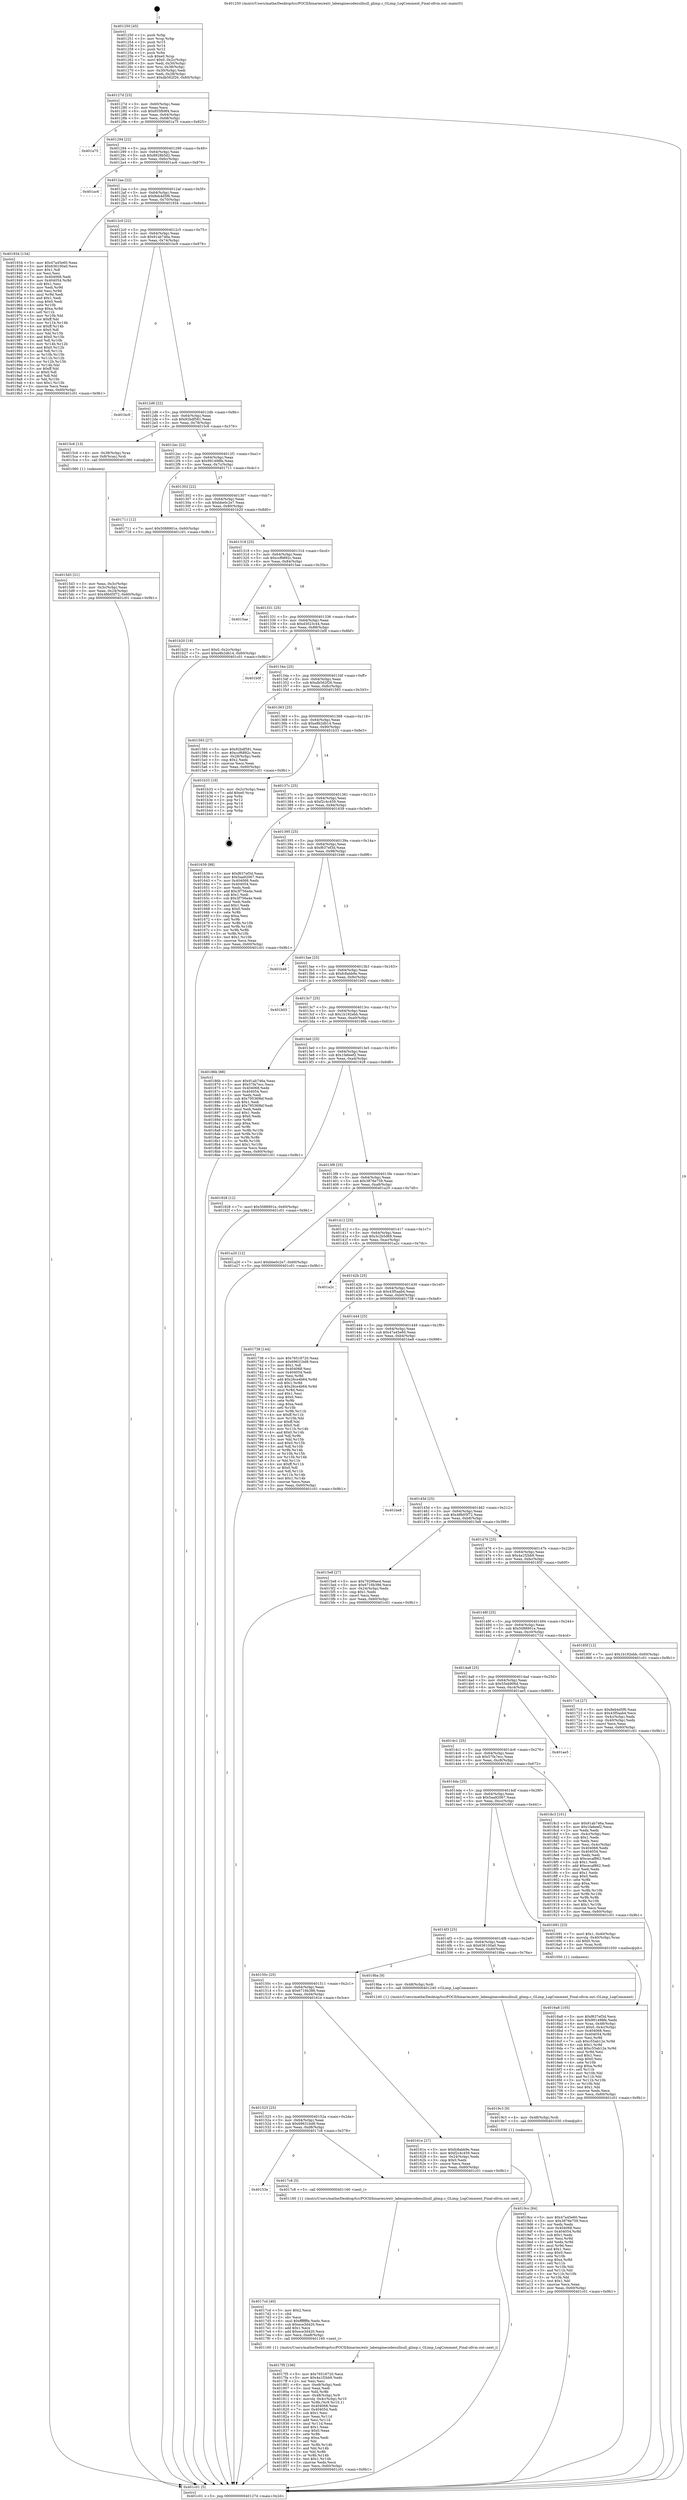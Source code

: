 digraph "0x401250" {
  label = "0x401250 (/mnt/c/Users/mathe/Desktop/tcc/POCII/binaries/extr_labenginecodenullnull_glimp.c_GLimp_LogComment_Final-ollvm.out::main(0))"
  labelloc = "t"
  node[shape=record]

  Entry [label="",width=0.3,height=0.3,shape=circle,fillcolor=black,style=filled]
  "0x40127d" [label="{
     0x40127d [23]\l
     | [instrs]\l
     &nbsp;&nbsp;0x40127d \<+3\>: mov -0x60(%rbp),%eax\l
     &nbsp;&nbsp;0x401280 \<+2\>: mov %eax,%ecx\l
     &nbsp;&nbsp;0x401282 \<+6\>: sub $0x855fb9f4,%ecx\l
     &nbsp;&nbsp;0x401288 \<+3\>: mov %eax,-0x64(%rbp)\l
     &nbsp;&nbsp;0x40128b \<+3\>: mov %ecx,-0x68(%rbp)\l
     &nbsp;&nbsp;0x40128e \<+6\>: je 0000000000401a75 \<main+0x825\>\l
  }"]
  "0x401a75" [label="{
     0x401a75\l
  }", style=dashed]
  "0x401294" [label="{
     0x401294 [22]\l
     | [instrs]\l
     &nbsp;&nbsp;0x401294 \<+5\>: jmp 0000000000401299 \<main+0x49\>\l
     &nbsp;&nbsp;0x401299 \<+3\>: mov -0x64(%rbp),%eax\l
     &nbsp;&nbsp;0x40129c \<+5\>: sub $0x8928b5d2,%eax\l
     &nbsp;&nbsp;0x4012a1 \<+3\>: mov %eax,-0x6c(%rbp)\l
     &nbsp;&nbsp;0x4012a4 \<+6\>: je 0000000000401ac6 \<main+0x876\>\l
  }"]
  Exit [label="",width=0.3,height=0.3,shape=circle,fillcolor=black,style=filled,peripheries=2]
  "0x401ac6" [label="{
     0x401ac6\l
  }", style=dashed]
  "0x4012aa" [label="{
     0x4012aa [22]\l
     | [instrs]\l
     &nbsp;&nbsp;0x4012aa \<+5\>: jmp 00000000004012af \<main+0x5f\>\l
     &nbsp;&nbsp;0x4012af \<+3\>: mov -0x64(%rbp),%eax\l
     &nbsp;&nbsp;0x4012b2 \<+5\>: sub $0x8eb4d5f6,%eax\l
     &nbsp;&nbsp;0x4012b7 \<+3\>: mov %eax,-0x70(%rbp)\l
     &nbsp;&nbsp;0x4012ba \<+6\>: je 0000000000401934 \<main+0x6e4\>\l
  }"]
  "0x4019cc" [label="{
     0x4019cc [84]\l
     | [instrs]\l
     &nbsp;&nbsp;0x4019cc \<+5\>: mov $0x47a45e60,%eax\l
     &nbsp;&nbsp;0x4019d1 \<+5\>: mov $0x3876e759,%ecx\l
     &nbsp;&nbsp;0x4019d6 \<+2\>: xor %edx,%edx\l
     &nbsp;&nbsp;0x4019d8 \<+7\>: mov 0x404068,%esi\l
     &nbsp;&nbsp;0x4019df \<+8\>: mov 0x404054,%r8d\l
     &nbsp;&nbsp;0x4019e7 \<+3\>: sub $0x1,%edx\l
     &nbsp;&nbsp;0x4019ea \<+3\>: mov %esi,%r9d\l
     &nbsp;&nbsp;0x4019ed \<+3\>: add %edx,%r9d\l
     &nbsp;&nbsp;0x4019f0 \<+4\>: imul %r9d,%esi\l
     &nbsp;&nbsp;0x4019f4 \<+3\>: and $0x1,%esi\l
     &nbsp;&nbsp;0x4019f7 \<+3\>: cmp $0x0,%esi\l
     &nbsp;&nbsp;0x4019fa \<+4\>: sete %r10b\l
     &nbsp;&nbsp;0x4019fe \<+4\>: cmp $0xa,%r8d\l
     &nbsp;&nbsp;0x401a02 \<+4\>: setl %r11b\l
     &nbsp;&nbsp;0x401a06 \<+3\>: mov %r10b,%bl\l
     &nbsp;&nbsp;0x401a09 \<+3\>: and %r11b,%bl\l
     &nbsp;&nbsp;0x401a0c \<+3\>: xor %r11b,%r10b\l
     &nbsp;&nbsp;0x401a0f \<+3\>: or %r10b,%bl\l
     &nbsp;&nbsp;0x401a12 \<+3\>: test $0x1,%bl\l
     &nbsp;&nbsp;0x401a15 \<+3\>: cmovne %ecx,%eax\l
     &nbsp;&nbsp;0x401a18 \<+3\>: mov %eax,-0x60(%rbp)\l
     &nbsp;&nbsp;0x401a1b \<+5\>: jmp 0000000000401c01 \<main+0x9b1\>\l
  }"]
  "0x401934" [label="{
     0x401934 [134]\l
     | [instrs]\l
     &nbsp;&nbsp;0x401934 \<+5\>: mov $0x47a45e60,%eax\l
     &nbsp;&nbsp;0x401939 \<+5\>: mov $0x636100a0,%ecx\l
     &nbsp;&nbsp;0x40193e \<+2\>: mov $0x1,%dl\l
     &nbsp;&nbsp;0x401940 \<+2\>: xor %esi,%esi\l
     &nbsp;&nbsp;0x401942 \<+7\>: mov 0x404068,%edi\l
     &nbsp;&nbsp;0x401949 \<+8\>: mov 0x404054,%r8d\l
     &nbsp;&nbsp;0x401951 \<+3\>: sub $0x1,%esi\l
     &nbsp;&nbsp;0x401954 \<+3\>: mov %edi,%r9d\l
     &nbsp;&nbsp;0x401957 \<+3\>: add %esi,%r9d\l
     &nbsp;&nbsp;0x40195a \<+4\>: imul %r9d,%edi\l
     &nbsp;&nbsp;0x40195e \<+3\>: and $0x1,%edi\l
     &nbsp;&nbsp;0x401961 \<+3\>: cmp $0x0,%edi\l
     &nbsp;&nbsp;0x401964 \<+4\>: sete %r10b\l
     &nbsp;&nbsp;0x401968 \<+4\>: cmp $0xa,%r8d\l
     &nbsp;&nbsp;0x40196c \<+4\>: setl %r11b\l
     &nbsp;&nbsp;0x401970 \<+3\>: mov %r10b,%bl\l
     &nbsp;&nbsp;0x401973 \<+3\>: xor $0xff,%bl\l
     &nbsp;&nbsp;0x401976 \<+3\>: mov %r11b,%r14b\l
     &nbsp;&nbsp;0x401979 \<+4\>: xor $0xff,%r14b\l
     &nbsp;&nbsp;0x40197d \<+3\>: xor $0x0,%dl\l
     &nbsp;&nbsp;0x401980 \<+3\>: mov %bl,%r15b\l
     &nbsp;&nbsp;0x401983 \<+4\>: and $0x0,%r15b\l
     &nbsp;&nbsp;0x401987 \<+3\>: and %dl,%r10b\l
     &nbsp;&nbsp;0x40198a \<+3\>: mov %r14b,%r12b\l
     &nbsp;&nbsp;0x40198d \<+4\>: and $0x0,%r12b\l
     &nbsp;&nbsp;0x401991 \<+3\>: and %dl,%r11b\l
     &nbsp;&nbsp;0x401994 \<+3\>: or %r10b,%r15b\l
     &nbsp;&nbsp;0x401997 \<+3\>: or %r11b,%r12b\l
     &nbsp;&nbsp;0x40199a \<+3\>: xor %r12b,%r15b\l
     &nbsp;&nbsp;0x40199d \<+3\>: or %r14b,%bl\l
     &nbsp;&nbsp;0x4019a0 \<+3\>: xor $0xff,%bl\l
     &nbsp;&nbsp;0x4019a3 \<+3\>: or $0x0,%dl\l
     &nbsp;&nbsp;0x4019a6 \<+2\>: and %dl,%bl\l
     &nbsp;&nbsp;0x4019a8 \<+3\>: or %bl,%r15b\l
     &nbsp;&nbsp;0x4019ab \<+4\>: test $0x1,%r15b\l
     &nbsp;&nbsp;0x4019af \<+3\>: cmovne %ecx,%eax\l
     &nbsp;&nbsp;0x4019b2 \<+3\>: mov %eax,-0x60(%rbp)\l
     &nbsp;&nbsp;0x4019b5 \<+5\>: jmp 0000000000401c01 \<main+0x9b1\>\l
  }"]
  "0x4012c0" [label="{
     0x4012c0 [22]\l
     | [instrs]\l
     &nbsp;&nbsp;0x4012c0 \<+5\>: jmp 00000000004012c5 \<main+0x75\>\l
     &nbsp;&nbsp;0x4012c5 \<+3\>: mov -0x64(%rbp),%eax\l
     &nbsp;&nbsp;0x4012c8 \<+5\>: sub $0x91ab746a,%eax\l
     &nbsp;&nbsp;0x4012cd \<+3\>: mov %eax,-0x74(%rbp)\l
     &nbsp;&nbsp;0x4012d0 \<+6\>: je 0000000000401bc9 \<main+0x979\>\l
  }"]
  "0x4019c3" [label="{
     0x4019c3 [9]\l
     | [instrs]\l
     &nbsp;&nbsp;0x4019c3 \<+4\>: mov -0x48(%rbp),%rdi\l
     &nbsp;&nbsp;0x4019c7 \<+5\>: call 0000000000401030 \<free@plt\>\l
     | [calls]\l
     &nbsp;&nbsp;0x401030 \{1\} (unknown)\l
  }"]
  "0x401bc9" [label="{
     0x401bc9\l
  }", style=dashed]
  "0x4012d6" [label="{
     0x4012d6 [22]\l
     | [instrs]\l
     &nbsp;&nbsp;0x4012d6 \<+5\>: jmp 00000000004012db \<main+0x8b\>\l
     &nbsp;&nbsp;0x4012db \<+3\>: mov -0x64(%rbp),%eax\l
     &nbsp;&nbsp;0x4012de \<+5\>: sub $0x92bdf581,%eax\l
     &nbsp;&nbsp;0x4012e3 \<+3\>: mov %eax,-0x78(%rbp)\l
     &nbsp;&nbsp;0x4012e6 \<+6\>: je 00000000004015c6 \<main+0x376\>\l
  }"]
  "0x4017f5" [label="{
     0x4017f5 [106]\l
     | [instrs]\l
     &nbsp;&nbsp;0x4017f5 \<+5\>: mov $0x76518720,%ecx\l
     &nbsp;&nbsp;0x4017fa \<+5\>: mov $0x4a1f2bb9,%edx\l
     &nbsp;&nbsp;0x4017ff \<+2\>: xor %esi,%esi\l
     &nbsp;&nbsp;0x401801 \<+6\>: mov -0xe8(%rbp),%edi\l
     &nbsp;&nbsp;0x401807 \<+3\>: imul %eax,%edi\l
     &nbsp;&nbsp;0x40180a \<+3\>: mov %dil,%r8b\l
     &nbsp;&nbsp;0x40180d \<+4\>: mov -0x48(%rbp),%r9\l
     &nbsp;&nbsp;0x401811 \<+4\>: movslq -0x4c(%rbp),%r10\l
     &nbsp;&nbsp;0x401815 \<+4\>: mov %r8b,(%r9,%r10,1)\l
     &nbsp;&nbsp;0x401819 \<+7\>: mov 0x404068,%eax\l
     &nbsp;&nbsp;0x401820 \<+7\>: mov 0x404054,%edi\l
     &nbsp;&nbsp;0x401827 \<+3\>: sub $0x1,%esi\l
     &nbsp;&nbsp;0x40182a \<+3\>: mov %eax,%r11d\l
     &nbsp;&nbsp;0x40182d \<+3\>: add %esi,%r11d\l
     &nbsp;&nbsp;0x401830 \<+4\>: imul %r11d,%eax\l
     &nbsp;&nbsp;0x401834 \<+3\>: and $0x1,%eax\l
     &nbsp;&nbsp;0x401837 \<+3\>: cmp $0x0,%eax\l
     &nbsp;&nbsp;0x40183a \<+4\>: sete %r8b\l
     &nbsp;&nbsp;0x40183e \<+3\>: cmp $0xa,%edi\l
     &nbsp;&nbsp;0x401841 \<+3\>: setl %bl\l
     &nbsp;&nbsp;0x401844 \<+3\>: mov %r8b,%r14b\l
     &nbsp;&nbsp;0x401847 \<+3\>: and %bl,%r14b\l
     &nbsp;&nbsp;0x40184a \<+3\>: xor %bl,%r8b\l
     &nbsp;&nbsp;0x40184d \<+3\>: or %r8b,%r14b\l
     &nbsp;&nbsp;0x401850 \<+4\>: test $0x1,%r14b\l
     &nbsp;&nbsp;0x401854 \<+3\>: cmovne %edx,%ecx\l
     &nbsp;&nbsp;0x401857 \<+3\>: mov %ecx,-0x60(%rbp)\l
     &nbsp;&nbsp;0x40185a \<+5\>: jmp 0000000000401c01 \<main+0x9b1\>\l
  }"]
  "0x4015c6" [label="{
     0x4015c6 [13]\l
     | [instrs]\l
     &nbsp;&nbsp;0x4015c6 \<+4\>: mov -0x38(%rbp),%rax\l
     &nbsp;&nbsp;0x4015ca \<+4\>: mov 0x8(%rax),%rdi\l
     &nbsp;&nbsp;0x4015ce \<+5\>: call 0000000000401060 \<atoi@plt\>\l
     | [calls]\l
     &nbsp;&nbsp;0x401060 \{1\} (unknown)\l
  }"]
  "0x4012ec" [label="{
     0x4012ec [22]\l
     | [instrs]\l
     &nbsp;&nbsp;0x4012ec \<+5\>: jmp 00000000004012f1 \<main+0xa1\>\l
     &nbsp;&nbsp;0x4012f1 \<+3\>: mov -0x64(%rbp),%eax\l
     &nbsp;&nbsp;0x4012f4 \<+5\>: sub $0x991498fe,%eax\l
     &nbsp;&nbsp;0x4012f9 \<+3\>: mov %eax,-0x7c(%rbp)\l
     &nbsp;&nbsp;0x4012fc \<+6\>: je 0000000000401711 \<main+0x4c1\>\l
  }"]
  "0x4017cd" [label="{
     0x4017cd [40]\l
     | [instrs]\l
     &nbsp;&nbsp;0x4017cd \<+5\>: mov $0x2,%ecx\l
     &nbsp;&nbsp;0x4017d2 \<+1\>: cltd\l
     &nbsp;&nbsp;0x4017d3 \<+2\>: idiv %ecx\l
     &nbsp;&nbsp;0x4017d5 \<+6\>: imul $0xfffffffe,%edx,%ecx\l
     &nbsp;&nbsp;0x4017db \<+6\>: sub $0xece3d420,%ecx\l
     &nbsp;&nbsp;0x4017e1 \<+3\>: add $0x1,%ecx\l
     &nbsp;&nbsp;0x4017e4 \<+6\>: add $0xece3d420,%ecx\l
     &nbsp;&nbsp;0x4017ea \<+6\>: mov %ecx,-0xe8(%rbp)\l
     &nbsp;&nbsp;0x4017f0 \<+5\>: call 0000000000401160 \<next_i\>\l
     | [calls]\l
     &nbsp;&nbsp;0x401160 \{1\} (/mnt/c/Users/mathe/Desktop/tcc/POCII/binaries/extr_labenginecodenullnull_glimp.c_GLimp_LogComment_Final-ollvm.out::next_i)\l
  }"]
  "0x401711" [label="{
     0x401711 [12]\l
     | [instrs]\l
     &nbsp;&nbsp;0x401711 \<+7\>: movl $0x5088901e,-0x60(%rbp)\l
     &nbsp;&nbsp;0x401718 \<+5\>: jmp 0000000000401c01 \<main+0x9b1\>\l
  }"]
  "0x401302" [label="{
     0x401302 [22]\l
     | [instrs]\l
     &nbsp;&nbsp;0x401302 \<+5\>: jmp 0000000000401307 \<main+0xb7\>\l
     &nbsp;&nbsp;0x401307 \<+3\>: mov -0x64(%rbp),%eax\l
     &nbsp;&nbsp;0x40130a \<+5\>: sub $0xbbe0c2e7,%eax\l
     &nbsp;&nbsp;0x40130f \<+3\>: mov %eax,-0x80(%rbp)\l
     &nbsp;&nbsp;0x401312 \<+6\>: je 0000000000401b20 \<main+0x8d0\>\l
  }"]
  "0x40153e" [label="{
     0x40153e\l
  }", style=dashed]
  "0x401b20" [label="{
     0x401b20 [19]\l
     | [instrs]\l
     &nbsp;&nbsp;0x401b20 \<+7\>: movl $0x0,-0x2c(%rbp)\l
     &nbsp;&nbsp;0x401b27 \<+7\>: movl $0xe8b2db14,-0x60(%rbp)\l
     &nbsp;&nbsp;0x401b2e \<+5\>: jmp 0000000000401c01 \<main+0x9b1\>\l
  }"]
  "0x401318" [label="{
     0x401318 [25]\l
     | [instrs]\l
     &nbsp;&nbsp;0x401318 \<+5\>: jmp 000000000040131d \<main+0xcd\>\l
     &nbsp;&nbsp;0x40131d \<+3\>: mov -0x64(%rbp),%eax\l
     &nbsp;&nbsp;0x401320 \<+5\>: sub $0xccf6892c,%eax\l
     &nbsp;&nbsp;0x401325 \<+6\>: mov %eax,-0x84(%rbp)\l
     &nbsp;&nbsp;0x40132b \<+6\>: je 00000000004015ae \<main+0x35e\>\l
  }"]
  "0x4017c8" [label="{
     0x4017c8 [5]\l
     | [instrs]\l
     &nbsp;&nbsp;0x4017c8 \<+5\>: call 0000000000401160 \<next_i\>\l
     | [calls]\l
     &nbsp;&nbsp;0x401160 \{1\} (/mnt/c/Users/mathe/Desktop/tcc/POCII/binaries/extr_labenginecodenullnull_glimp.c_GLimp_LogComment_Final-ollvm.out::next_i)\l
  }"]
  "0x4015ae" [label="{
     0x4015ae\l
  }", style=dashed]
  "0x401331" [label="{
     0x401331 [25]\l
     | [instrs]\l
     &nbsp;&nbsp;0x401331 \<+5\>: jmp 0000000000401336 \<main+0xe6\>\l
     &nbsp;&nbsp;0x401336 \<+3\>: mov -0x64(%rbp),%eax\l
     &nbsp;&nbsp;0x401339 \<+5\>: sub $0xd3023c44,%eax\l
     &nbsp;&nbsp;0x40133e \<+6\>: mov %eax,-0x88(%rbp)\l
     &nbsp;&nbsp;0x401344 \<+6\>: je 0000000000401b0f \<main+0x8bf\>\l
  }"]
  "0x4016a8" [label="{
     0x4016a8 [105]\l
     | [instrs]\l
     &nbsp;&nbsp;0x4016a8 \<+5\>: mov $0xf637ef3d,%ecx\l
     &nbsp;&nbsp;0x4016ad \<+5\>: mov $0x991498fe,%edx\l
     &nbsp;&nbsp;0x4016b2 \<+4\>: mov %rax,-0x48(%rbp)\l
     &nbsp;&nbsp;0x4016b6 \<+7\>: movl $0x0,-0x4c(%rbp)\l
     &nbsp;&nbsp;0x4016bd \<+7\>: mov 0x404068,%esi\l
     &nbsp;&nbsp;0x4016c4 \<+8\>: mov 0x404054,%r8d\l
     &nbsp;&nbsp;0x4016cc \<+3\>: mov %esi,%r9d\l
     &nbsp;&nbsp;0x4016cf \<+7\>: sub $0xc55ab12e,%r9d\l
     &nbsp;&nbsp;0x4016d6 \<+4\>: sub $0x1,%r9d\l
     &nbsp;&nbsp;0x4016da \<+7\>: add $0xc55ab12e,%r9d\l
     &nbsp;&nbsp;0x4016e1 \<+4\>: imul %r9d,%esi\l
     &nbsp;&nbsp;0x4016e5 \<+3\>: and $0x1,%esi\l
     &nbsp;&nbsp;0x4016e8 \<+3\>: cmp $0x0,%esi\l
     &nbsp;&nbsp;0x4016eb \<+4\>: sete %r10b\l
     &nbsp;&nbsp;0x4016ef \<+4\>: cmp $0xa,%r8d\l
     &nbsp;&nbsp;0x4016f3 \<+4\>: setl %r11b\l
     &nbsp;&nbsp;0x4016f7 \<+3\>: mov %r10b,%bl\l
     &nbsp;&nbsp;0x4016fa \<+3\>: and %r11b,%bl\l
     &nbsp;&nbsp;0x4016fd \<+3\>: xor %r11b,%r10b\l
     &nbsp;&nbsp;0x401700 \<+3\>: or %r10b,%bl\l
     &nbsp;&nbsp;0x401703 \<+3\>: test $0x1,%bl\l
     &nbsp;&nbsp;0x401706 \<+3\>: cmovne %edx,%ecx\l
     &nbsp;&nbsp;0x401709 \<+3\>: mov %ecx,-0x60(%rbp)\l
     &nbsp;&nbsp;0x40170c \<+5\>: jmp 0000000000401c01 \<main+0x9b1\>\l
  }"]
  "0x401b0f" [label="{
     0x401b0f\l
  }", style=dashed]
  "0x40134a" [label="{
     0x40134a [25]\l
     | [instrs]\l
     &nbsp;&nbsp;0x40134a \<+5\>: jmp 000000000040134f \<main+0xff\>\l
     &nbsp;&nbsp;0x40134f \<+3\>: mov -0x64(%rbp),%eax\l
     &nbsp;&nbsp;0x401352 \<+5\>: sub $0xdb562f26,%eax\l
     &nbsp;&nbsp;0x401357 \<+6\>: mov %eax,-0x8c(%rbp)\l
     &nbsp;&nbsp;0x40135d \<+6\>: je 0000000000401593 \<main+0x343\>\l
  }"]
  "0x401525" [label="{
     0x401525 [25]\l
     | [instrs]\l
     &nbsp;&nbsp;0x401525 \<+5\>: jmp 000000000040152a \<main+0x2da\>\l
     &nbsp;&nbsp;0x40152a \<+3\>: mov -0x64(%rbp),%eax\l
     &nbsp;&nbsp;0x40152d \<+5\>: sub $0x69631bd8,%eax\l
     &nbsp;&nbsp;0x401532 \<+6\>: mov %eax,-0xd8(%rbp)\l
     &nbsp;&nbsp;0x401538 \<+6\>: je 00000000004017c8 \<main+0x578\>\l
  }"]
  "0x401593" [label="{
     0x401593 [27]\l
     | [instrs]\l
     &nbsp;&nbsp;0x401593 \<+5\>: mov $0x92bdf581,%eax\l
     &nbsp;&nbsp;0x401598 \<+5\>: mov $0xccf6892c,%ecx\l
     &nbsp;&nbsp;0x40159d \<+3\>: mov -0x28(%rbp),%edx\l
     &nbsp;&nbsp;0x4015a0 \<+3\>: cmp $0x2,%edx\l
     &nbsp;&nbsp;0x4015a3 \<+3\>: cmovne %ecx,%eax\l
     &nbsp;&nbsp;0x4015a6 \<+3\>: mov %eax,-0x60(%rbp)\l
     &nbsp;&nbsp;0x4015a9 \<+5\>: jmp 0000000000401c01 \<main+0x9b1\>\l
  }"]
  "0x401363" [label="{
     0x401363 [25]\l
     | [instrs]\l
     &nbsp;&nbsp;0x401363 \<+5\>: jmp 0000000000401368 \<main+0x118\>\l
     &nbsp;&nbsp;0x401368 \<+3\>: mov -0x64(%rbp),%eax\l
     &nbsp;&nbsp;0x40136b \<+5\>: sub $0xe8b2db14,%eax\l
     &nbsp;&nbsp;0x401370 \<+6\>: mov %eax,-0x90(%rbp)\l
     &nbsp;&nbsp;0x401376 \<+6\>: je 0000000000401b33 \<main+0x8e3\>\l
  }"]
  "0x401c01" [label="{
     0x401c01 [5]\l
     | [instrs]\l
     &nbsp;&nbsp;0x401c01 \<+5\>: jmp 000000000040127d \<main+0x2d\>\l
  }"]
  "0x401250" [label="{
     0x401250 [45]\l
     | [instrs]\l
     &nbsp;&nbsp;0x401250 \<+1\>: push %rbp\l
     &nbsp;&nbsp;0x401251 \<+3\>: mov %rsp,%rbp\l
     &nbsp;&nbsp;0x401254 \<+2\>: push %r15\l
     &nbsp;&nbsp;0x401256 \<+2\>: push %r14\l
     &nbsp;&nbsp;0x401258 \<+2\>: push %r12\l
     &nbsp;&nbsp;0x40125a \<+1\>: push %rbx\l
     &nbsp;&nbsp;0x40125b \<+7\>: sub $0xe0,%rsp\l
     &nbsp;&nbsp;0x401262 \<+7\>: movl $0x0,-0x2c(%rbp)\l
     &nbsp;&nbsp;0x401269 \<+3\>: mov %edi,-0x30(%rbp)\l
     &nbsp;&nbsp;0x40126c \<+4\>: mov %rsi,-0x38(%rbp)\l
     &nbsp;&nbsp;0x401270 \<+3\>: mov -0x30(%rbp),%edi\l
     &nbsp;&nbsp;0x401273 \<+3\>: mov %edi,-0x28(%rbp)\l
     &nbsp;&nbsp;0x401276 \<+7\>: movl $0xdb562f26,-0x60(%rbp)\l
  }"]
  "0x4015d3" [label="{
     0x4015d3 [21]\l
     | [instrs]\l
     &nbsp;&nbsp;0x4015d3 \<+3\>: mov %eax,-0x3c(%rbp)\l
     &nbsp;&nbsp;0x4015d6 \<+3\>: mov -0x3c(%rbp),%eax\l
     &nbsp;&nbsp;0x4015d9 \<+3\>: mov %eax,-0x24(%rbp)\l
     &nbsp;&nbsp;0x4015dc \<+7\>: movl $0x48b05f72,-0x60(%rbp)\l
     &nbsp;&nbsp;0x4015e3 \<+5\>: jmp 0000000000401c01 \<main+0x9b1\>\l
  }"]
  "0x40161e" [label="{
     0x40161e [27]\l
     | [instrs]\l
     &nbsp;&nbsp;0x40161e \<+5\>: mov $0xfc8abb9e,%eax\l
     &nbsp;&nbsp;0x401623 \<+5\>: mov $0xf2c4c459,%ecx\l
     &nbsp;&nbsp;0x401628 \<+3\>: mov -0x24(%rbp),%edx\l
     &nbsp;&nbsp;0x40162b \<+3\>: cmp $0x0,%edx\l
     &nbsp;&nbsp;0x40162e \<+3\>: cmove %ecx,%eax\l
     &nbsp;&nbsp;0x401631 \<+3\>: mov %eax,-0x60(%rbp)\l
     &nbsp;&nbsp;0x401634 \<+5\>: jmp 0000000000401c01 \<main+0x9b1\>\l
  }"]
  "0x401b33" [label="{
     0x401b33 [19]\l
     | [instrs]\l
     &nbsp;&nbsp;0x401b33 \<+3\>: mov -0x2c(%rbp),%eax\l
     &nbsp;&nbsp;0x401b36 \<+7\>: add $0xe0,%rsp\l
     &nbsp;&nbsp;0x401b3d \<+1\>: pop %rbx\l
     &nbsp;&nbsp;0x401b3e \<+2\>: pop %r12\l
     &nbsp;&nbsp;0x401b40 \<+2\>: pop %r14\l
     &nbsp;&nbsp;0x401b42 \<+2\>: pop %r15\l
     &nbsp;&nbsp;0x401b44 \<+1\>: pop %rbp\l
     &nbsp;&nbsp;0x401b45 \<+1\>: ret\l
  }"]
  "0x40137c" [label="{
     0x40137c [25]\l
     | [instrs]\l
     &nbsp;&nbsp;0x40137c \<+5\>: jmp 0000000000401381 \<main+0x131\>\l
     &nbsp;&nbsp;0x401381 \<+3\>: mov -0x64(%rbp),%eax\l
     &nbsp;&nbsp;0x401384 \<+5\>: sub $0xf2c4c459,%eax\l
     &nbsp;&nbsp;0x401389 \<+6\>: mov %eax,-0x94(%rbp)\l
     &nbsp;&nbsp;0x40138f \<+6\>: je 0000000000401639 \<main+0x3e9\>\l
  }"]
  "0x40150c" [label="{
     0x40150c [25]\l
     | [instrs]\l
     &nbsp;&nbsp;0x40150c \<+5\>: jmp 0000000000401511 \<main+0x2c1\>\l
     &nbsp;&nbsp;0x401511 \<+3\>: mov -0x64(%rbp),%eax\l
     &nbsp;&nbsp;0x401514 \<+5\>: sub $0x6716b386,%eax\l
     &nbsp;&nbsp;0x401519 \<+6\>: mov %eax,-0xd4(%rbp)\l
     &nbsp;&nbsp;0x40151f \<+6\>: je 000000000040161e \<main+0x3ce\>\l
  }"]
  "0x401639" [label="{
     0x401639 [88]\l
     | [instrs]\l
     &nbsp;&nbsp;0x401639 \<+5\>: mov $0xf637ef3d,%eax\l
     &nbsp;&nbsp;0x40163e \<+5\>: mov $0x5aa92067,%ecx\l
     &nbsp;&nbsp;0x401643 \<+7\>: mov 0x404068,%edx\l
     &nbsp;&nbsp;0x40164a \<+7\>: mov 0x404054,%esi\l
     &nbsp;&nbsp;0x401651 \<+2\>: mov %edx,%edi\l
     &nbsp;&nbsp;0x401653 \<+6\>: add $0x3f756a4e,%edi\l
     &nbsp;&nbsp;0x401659 \<+3\>: sub $0x1,%edi\l
     &nbsp;&nbsp;0x40165c \<+6\>: sub $0x3f756a4e,%edi\l
     &nbsp;&nbsp;0x401662 \<+3\>: imul %edi,%edx\l
     &nbsp;&nbsp;0x401665 \<+3\>: and $0x1,%edx\l
     &nbsp;&nbsp;0x401668 \<+3\>: cmp $0x0,%edx\l
     &nbsp;&nbsp;0x40166b \<+4\>: sete %r8b\l
     &nbsp;&nbsp;0x40166f \<+3\>: cmp $0xa,%esi\l
     &nbsp;&nbsp;0x401672 \<+4\>: setl %r9b\l
     &nbsp;&nbsp;0x401676 \<+3\>: mov %r8b,%r10b\l
     &nbsp;&nbsp;0x401679 \<+3\>: and %r9b,%r10b\l
     &nbsp;&nbsp;0x40167c \<+3\>: xor %r9b,%r8b\l
     &nbsp;&nbsp;0x40167f \<+3\>: or %r8b,%r10b\l
     &nbsp;&nbsp;0x401682 \<+4\>: test $0x1,%r10b\l
     &nbsp;&nbsp;0x401686 \<+3\>: cmovne %ecx,%eax\l
     &nbsp;&nbsp;0x401689 \<+3\>: mov %eax,-0x60(%rbp)\l
     &nbsp;&nbsp;0x40168c \<+5\>: jmp 0000000000401c01 \<main+0x9b1\>\l
  }"]
  "0x401395" [label="{
     0x401395 [25]\l
     | [instrs]\l
     &nbsp;&nbsp;0x401395 \<+5\>: jmp 000000000040139a \<main+0x14a\>\l
     &nbsp;&nbsp;0x40139a \<+3\>: mov -0x64(%rbp),%eax\l
     &nbsp;&nbsp;0x40139d \<+5\>: sub $0xf637ef3d,%eax\l
     &nbsp;&nbsp;0x4013a2 \<+6\>: mov %eax,-0x98(%rbp)\l
     &nbsp;&nbsp;0x4013a8 \<+6\>: je 0000000000401b46 \<main+0x8f6\>\l
  }"]
  "0x4019ba" [label="{
     0x4019ba [9]\l
     | [instrs]\l
     &nbsp;&nbsp;0x4019ba \<+4\>: mov -0x48(%rbp),%rdi\l
     &nbsp;&nbsp;0x4019be \<+5\>: call 0000000000401240 \<GLimp_LogComment\>\l
     | [calls]\l
     &nbsp;&nbsp;0x401240 \{1\} (/mnt/c/Users/mathe/Desktop/tcc/POCII/binaries/extr_labenginecodenullnull_glimp.c_GLimp_LogComment_Final-ollvm.out::GLimp_LogComment)\l
  }"]
  "0x401b46" [label="{
     0x401b46\l
  }", style=dashed]
  "0x4013ae" [label="{
     0x4013ae [25]\l
     | [instrs]\l
     &nbsp;&nbsp;0x4013ae \<+5\>: jmp 00000000004013b3 \<main+0x163\>\l
     &nbsp;&nbsp;0x4013b3 \<+3\>: mov -0x64(%rbp),%eax\l
     &nbsp;&nbsp;0x4013b6 \<+5\>: sub $0xfc8abb9e,%eax\l
     &nbsp;&nbsp;0x4013bb \<+6\>: mov %eax,-0x9c(%rbp)\l
     &nbsp;&nbsp;0x4013c1 \<+6\>: je 0000000000401b03 \<main+0x8b3\>\l
  }"]
  "0x4014f3" [label="{
     0x4014f3 [25]\l
     | [instrs]\l
     &nbsp;&nbsp;0x4014f3 \<+5\>: jmp 00000000004014f8 \<main+0x2a8\>\l
     &nbsp;&nbsp;0x4014f8 \<+3\>: mov -0x64(%rbp),%eax\l
     &nbsp;&nbsp;0x4014fb \<+5\>: sub $0x636100a0,%eax\l
     &nbsp;&nbsp;0x401500 \<+6\>: mov %eax,-0xd0(%rbp)\l
     &nbsp;&nbsp;0x401506 \<+6\>: je 00000000004019ba \<main+0x76a\>\l
  }"]
  "0x401b03" [label="{
     0x401b03\l
  }", style=dashed]
  "0x4013c7" [label="{
     0x4013c7 [25]\l
     | [instrs]\l
     &nbsp;&nbsp;0x4013c7 \<+5\>: jmp 00000000004013cc \<main+0x17c\>\l
     &nbsp;&nbsp;0x4013cc \<+3\>: mov -0x64(%rbp),%eax\l
     &nbsp;&nbsp;0x4013cf \<+5\>: sub $0x1b192ebb,%eax\l
     &nbsp;&nbsp;0x4013d4 \<+6\>: mov %eax,-0xa0(%rbp)\l
     &nbsp;&nbsp;0x4013da \<+6\>: je 000000000040186b \<main+0x61b\>\l
  }"]
  "0x401691" [label="{
     0x401691 [23]\l
     | [instrs]\l
     &nbsp;&nbsp;0x401691 \<+7\>: movl $0x1,-0x40(%rbp)\l
     &nbsp;&nbsp;0x401698 \<+4\>: movslq -0x40(%rbp),%rax\l
     &nbsp;&nbsp;0x40169c \<+4\>: shl $0x0,%rax\l
     &nbsp;&nbsp;0x4016a0 \<+3\>: mov %rax,%rdi\l
     &nbsp;&nbsp;0x4016a3 \<+5\>: call 0000000000401050 \<malloc@plt\>\l
     | [calls]\l
     &nbsp;&nbsp;0x401050 \{1\} (unknown)\l
  }"]
  "0x40186b" [label="{
     0x40186b [88]\l
     | [instrs]\l
     &nbsp;&nbsp;0x40186b \<+5\>: mov $0x91ab746a,%eax\l
     &nbsp;&nbsp;0x401870 \<+5\>: mov $0x57fa7ecc,%ecx\l
     &nbsp;&nbsp;0x401875 \<+7\>: mov 0x404068,%edx\l
     &nbsp;&nbsp;0x40187c \<+7\>: mov 0x404054,%esi\l
     &nbsp;&nbsp;0x401883 \<+2\>: mov %edx,%edi\l
     &nbsp;&nbsp;0x401885 \<+6\>: sub $0x795369bf,%edi\l
     &nbsp;&nbsp;0x40188b \<+3\>: sub $0x1,%edi\l
     &nbsp;&nbsp;0x40188e \<+6\>: add $0x795369bf,%edi\l
     &nbsp;&nbsp;0x401894 \<+3\>: imul %edi,%edx\l
     &nbsp;&nbsp;0x401897 \<+3\>: and $0x1,%edx\l
     &nbsp;&nbsp;0x40189a \<+3\>: cmp $0x0,%edx\l
     &nbsp;&nbsp;0x40189d \<+4\>: sete %r8b\l
     &nbsp;&nbsp;0x4018a1 \<+3\>: cmp $0xa,%esi\l
     &nbsp;&nbsp;0x4018a4 \<+4\>: setl %r9b\l
     &nbsp;&nbsp;0x4018a8 \<+3\>: mov %r8b,%r10b\l
     &nbsp;&nbsp;0x4018ab \<+3\>: and %r9b,%r10b\l
     &nbsp;&nbsp;0x4018ae \<+3\>: xor %r9b,%r8b\l
     &nbsp;&nbsp;0x4018b1 \<+3\>: or %r8b,%r10b\l
     &nbsp;&nbsp;0x4018b4 \<+4\>: test $0x1,%r10b\l
     &nbsp;&nbsp;0x4018b8 \<+3\>: cmovne %ecx,%eax\l
     &nbsp;&nbsp;0x4018bb \<+3\>: mov %eax,-0x60(%rbp)\l
     &nbsp;&nbsp;0x4018be \<+5\>: jmp 0000000000401c01 \<main+0x9b1\>\l
  }"]
  "0x4013e0" [label="{
     0x4013e0 [25]\l
     | [instrs]\l
     &nbsp;&nbsp;0x4013e0 \<+5\>: jmp 00000000004013e5 \<main+0x195\>\l
     &nbsp;&nbsp;0x4013e5 \<+3\>: mov -0x64(%rbp),%eax\l
     &nbsp;&nbsp;0x4013e8 \<+5\>: sub $0x1fa6eef2,%eax\l
     &nbsp;&nbsp;0x4013ed \<+6\>: mov %eax,-0xa4(%rbp)\l
     &nbsp;&nbsp;0x4013f3 \<+6\>: je 0000000000401928 \<main+0x6d8\>\l
  }"]
  "0x4014da" [label="{
     0x4014da [25]\l
     | [instrs]\l
     &nbsp;&nbsp;0x4014da \<+5\>: jmp 00000000004014df \<main+0x28f\>\l
     &nbsp;&nbsp;0x4014df \<+3\>: mov -0x64(%rbp),%eax\l
     &nbsp;&nbsp;0x4014e2 \<+5\>: sub $0x5aa92067,%eax\l
     &nbsp;&nbsp;0x4014e7 \<+6\>: mov %eax,-0xcc(%rbp)\l
     &nbsp;&nbsp;0x4014ed \<+6\>: je 0000000000401691 \<main+0x441\>\l
  }"]
  "0x401928" [label="{
     0x401928 [12]\l
     | [instrs]\l
     &nbsp;&nbsp;0x401928 \<+7\>: movl $0x5088901e,-0x60(%rbp)\l
     &nbsp;&nbsp;0x40192f \<+5\>: jmp 0000000000401c01 \<main+0x9b1\>\l
  }"]
  "0x4013f9" [label="{
     0x4013f9 [25]\l
     | [instrs]\l
     &nbsp;&nbsp;0x4013f9 \<+5\>: jmp 00000000004013fe \<main+0x1ae\>\l
     &nbsp;&nbsp;0x4013fe \<+3\>: mov -0x64(%rbp),%eax\l
     &nbsp;&nbsp;0x401401 \<+5\>: sub $0x3876e759,%eax\l
     &nbsp;&nbsp;0x401406 \<+6\>: mov %eax,-0xa8(%rbp)\l
     &nbsp;&nbsp;0x40140c \<+6\>: je 0000000000401a20 \<main+0x7d0\>\l
  }"]
  "0x4018c3" [label="{
     0x4018c3 [101]\l
     | [instrs]\l
     &nbsp;&nbsp;0x4018c3 \<+5\>: mov $0x91ab746a,%eax\l
     &nbsp;&nbsp;0x4018c8 \<+5\>: mov $0x1fa6eef2,%ecx\l
     &nbsp;&nbsp;0x4018cd \<+2\>: xor %edx,%edx\l
     &nbsp;&nbsp;0x4018cf \<+3\>: mov -0x4c(%rbp),%esi\l
     &nbsp;&nbsp;0x4018d2 \<+3\>: sub $0x1,%edx\l
     &nbsp;&nbsp;0x4018d5 \<+2\>: sub %edx,%esi\l
     &nbsp;&nbsp;0x4018d7 \<+3\>: mov %esi,-0x4c(%rbp)\l
     &nbsp;&nbsp;0x4018da \<+7\>: mov 0x404068,%edx\l
     &nbsp;&nbsp;0x4018e1 \<+7\>: mov 0x404054,%esi\l
     &nbsp;&nbsp;0x4018e8 \<+2\>: mov %edx,%edi\l
     &nbsp;&nbsp;0x4018ea \<+6\>: sub $0xcecaf862,%edi\l
     &nbsp;&nbsp;0x4018f0 \<+3\>: sub $0x1,%edi\l
     &nbsp;&nbsp;0x4018f3 \<+6\>: add $0xcecaf862,%edi\l
     &nbsp;&nbsp;0x4018f9 \<+3\>: imul %edi,%edx\l
     &nbsp;&nbsp;0x4018fc \<+3\>: and $0x1,%edx\l
     &nbsp;&nbsp;0x4018ff \<+3\>: cmp $0x0,%edx\l
     &nbsp;&nbsp;0x401902 \<+4\>: sete %r8b\l
     &nbsp;&nbsp;0x401906 \<+3\>: cmp $0xa,%esi\l
     &nbsp;&nbsp;0x401909 \<+4\>: setl %r9b\l
     &nbsp;&nbsp;0x40190d \<+3\>: mov %r8b,%r10b\l
     &nbsp;&nbsp;0x401910 \<+3\>: and %r9b,%r10b\l
     &nbsp;&nbsp;0x401913 \<+3\>: xor %r9b,%r8b\l
     &nbsp;&nbsp;0x401916 \<+3\>: or %r8b,%r10b\l
     &nbsp;&nbsp;0x401919 \<+4\>: test $0x1,%r10b\l
     &nbsp;&nbsp;0x40191d \<+3\>: cmovne %ecx,%eax\l
     &nbsp;&nbsp;0x401920 \<+3\>: mov %eax,-0x60(%rbp)\l
     &nbsp;&nbsp;0x401923 \<+5\>: jmp 0000000000401c01 \<main+0x9b1\>\l
  }"]
  "0x401a20" [label="{
     0x401a20 [12]\l
     | [instrs]\l
     &nbsp;&nbsp;0x401a20 \<+7\>: movl $0xbbe0c2e7,-0x60(%rbp)\l
     &nbsp;&nbsp;0x401a27 \<+5\>: jmp 0000000000401c01 \<main+0x9b1\>\l
  }"]
  "0x401412" [label="{
     0x401412 [25]\l
     | [instrs]\l
     &nbsp;&nbsp;0x401412 \<+5\>: jmp 0000000000401417 \<main+0x1c7\>\l
     &nbsp;&nbsp;0x401417 \<+3\>: mov -0x64(%rbp),%eax\l
     &nbsp;&nbsp;0x40141a \<+5\>: sub $0x3c2b5d69,%eax\l
     &nbsp;&nbsp;0x40141f \<+6\>: mov %eax,-0xac(%rbp)\l
     &nbsp;&nbsp;0x401425 \<+6\>: je 0000000000401a2c \<main+0x7dc\>\l
  }"]
  "0x4014c1" [label="{
     0x4014c1 [25]\l
     | [instrs]\l
     &nbsp;&nbsp;0x4014c1 \<+5\>: jmp 00000000004014c6 \<main+0x276\>\l
     &nbsp;&nbsp;0x4014c6 \<+3\>: mov -0x64(%rbp),%eax\l
     &nbsp;&nbsp;0x4014c9 \<+5\>: sub $0x57fa7ecc,%eax\l
     &nbsp;&nbsp;0x4014ce \<+6\>: mov %eax,-0xc8(%rbp)\l
     &nbsp;&nbsp;0x4014d4 \<+6\>: je 00000000004018c3 \<main+0x673\>\l
  }"]
  "0x401a2c" [label="{
     0x401a2c\l
  }", style=dashed]
  "0x40142b" [label="{
     0x40142b [25]\l
     | [instrs]\l
     &nbsp;&nbsp;0x40142b \<+5\>: jmp 0000000000401430 \<main+0x1e0\>\l
     &nbsp;&nbsp;0x401430 \<+3\>: mov -0x64(%rbp),%eax\l
     &nbsp;&nbsp;0x401433 \<+5\>: sub $0x43f5aab4,%eax\l
     &nbsp;&nbsp;0x401438 \<+6\>: mov %eax,-0xb0(%rbp)\l
     &nbsp;&nbsp;0x40143e \<+6\>: je 0000000000401738 \<main+0x4e8\>\l
  }"]
  "0x401ae5" [label="{
     0x401ae5\l
  }", style=dashed]
  "0x401738" [label="{
     0x401738 [144]\l
     | [instrs]\l
     &nbsp;&nbsp;0x401738 \<+5\>: mov $0x76518720,%eax\l
     &nbsp;&nbsp;0x40173d \<+5\>: mov $0x69631bd8,%ecx\l
     &nbsp;&nbsp;0x401742 \<+2\>: mov $0x1,%dl\l
     &nbsp;&nbsp;0x401744 \<+7\>: mov 0x404068,%esi\l
     &nbsp;&nbsp;0x40174b \<+7\>: mov 0x404054,%edi\l
     &nbsp;&nbsp;0x401752 \<+3\>: mov %esi,%r8d\l
     &nbsp;&nbsp;0x401755 \<+7\>: add $0x26ce4b64,%r8d\l
     &nbsp;&nbsp;0x40175c \<+4\>: sub $0x1,%r8d\l
     &nbsp;&nbsp;0x401760 \<+7\>: sub $0x26ce4b64,%r8d\l
     &nbsp;&nbsp;0x401767 \<+4\>: imul %r8d,%esi\l
     &nbsp;&nbsp;0x40176b \<+3\>: and $0x1,%esi\l
     &nbsp;&nbsp;0x40176e \<+3\>: cmp $0x0,%esi\l
     &nbsp;&nbsp;0x401771 \<+4\>: sete %r9b\l
     &nbsp;&nbsp;0x401775 \<+3\>: cmp $0xa,%edi\l
     &nbsp;&nbsp;0x401778 \<+4\>: setl %r10b\l
     &nbsp;&nbsp;0x40177c \<+3\>: mov %r9b,%r11b\l
     &nbsp;&nbsp;0x40177f \<+4\>: xor $0xff,%r11b\l
     &nbsp;&nbsp;0x401783 \<+3\>: mov %r10b,%bl\l
     &nbsp;&nbsp;0x401786 \<+3\>: xor $0xff,%bl\l
     &nbsp;&nbsp;0x401789 \<+3\>: xor $0x0,%dl\l
     &nbsp;&nbsp;0x40178c \<+3\>: mov %r11b,%r14b\l
     &nbsp;&nbsp;0x40178f \<+4\>: and $0x0,%r14b\l
     &nbsp;&nbsp;0x401793 \<+3\>: and %dl,%r9b\l
     &nbsp;&nbsp;0x401796 \<+3\>: mov %bl,%r15b\l
     &nbsp;&nbsp;0x401799 \<+4\>: and $0x0,%r15b\l
     &nbsp;&nbsp;0x40179d \<+3\>: and %dl,%r10b\l
     &nbsp;&nbsp;0x4017a0 \<+3\>: or %r9b,%r14b\l
     &nbsp;&nbsp;0x4017a3 \<+3\>: or %r10b,%r15b\l
     &nbsp;&nbsp;0x4017a6 \<+3\>: xor %r15b,%r14b\l
     &nbsp;&nbsp;0x4017a9 \<+3\>: or %bl,%r11b\l
     &nbsp;&nbsp;0x4017ac \<+4\>: xor $0xff,%r11b\l
     &nbsp;&nbsp;0x4017b0 \<+3\>: or $0x0,%dl\l
     &nbsp;&nbsp;0x4017b3 \<+3\>: and %dl,%r11b\l
     &nbsp;&nbsp;0x4017b6 \<+3\>: or %r11b,%r14b\l
     &nbsp;&nbsp;0x4017b9 \<+4\>: test $0x1,%r14b\l
     &nbsp;&nbsp;0x4017bd \<+3\>: cmovne %ecx,%eax\l
     &nbsp;&nbsp;0x4017c0 \<+3\>: mov %eax,-0x60(%rbp)\l
     &nbsp;&nbsp;0x4017c3 \<+5\>: jmp 0000000000401c01 \<main+0x9b1\>\l
  }"]
  "0x401444" [label="{
     0x401444 [25]\l
     | [instrs]\l
     &nbsp;&nbsp;0x401444 \<+5\>: jmp 0000000000401449 \<main+0x1f9\>\l
     &nbsp;&nbsp;0x401449 \<+3\>: mov -0x64(%rbp),%eax\l
     &nbsp;&nbsp;0x40144c \<+5\>: sub $0x47a45e60,%eax\l
     &nbsp;&nbsp;0x401451 \<+6\>: mov %eax,-0xb4(%rbp)\l
     &nbsp;&nbsp;0x401457 \<+6\>: je 0000000000401be8 \<main+0x998\>\l
  }"]
  "0x4014a8" [label="{
     0x4014a8 [25]\l
     | [instrs]\l
     &nbsp;&nbsp;0x4014a8 \<+5\>: jmp 00000000004014ad \<main+0x25d\>\l
     &nbsp;&nbsp;0x4014ad \<+3\>: mov -0x64(%rbp),%eax\l
     &nbsp;&nbsp;0x4014b0 \<+5\>: sub $0x55eb906d,%eax\l
     &nbsp;&nbsp;0x4014b5 \<+6\>: mov %eax,-0xc4(%rbp)\l
     &nbsp;&nbsp;0x4014bb \<+6\>: je 0000000000401ae5 \<main+0x895\>\l
  }"]
  "0x401be8" [label="{
     0x401be8\l
  }", style=dashed]
  "0x40145d" [label="{
     0x40145d [25]\l
     | [instrs]\l
     &nbsp;&nbsp;0x40145d \<+5\>: jmp 0000000000401462 \<main+0x212\>\l
     &nbsp;&nbsp;0x401462 \<+3\>: mov -0x64(%rbp),%eax\l
     &nbsp;&nbsp;0x401465 \<+5\>: sub $0x48b05f72,%eax\l
     &nbsp;&nbsp;0x40146a \<+6\>: mov %eax,-0xb8(%rbp)\l
     &nbsp;&nbsp;0x401470 \<+6\>: je 00000000004015e8 \<main+0x398\>\l
  }"]
  "0x40171d" [label="{
     0x40171d [27]\l
     | [instrs]\l
     &nbsp;&nbsp;0x40171d \<+5\>: mov $0x8eb4d5f6,%eax\l
     &nbsp;&nbsp;0x401722 \<+5\>: mov $0x43f5aab4,%ecx\l
     &nbsp;&nbsp;0x401727 \<+3\>: mov -0x4c(%rbp),%edx\l
     &nbsp;&nbsp;0x40172a \<+3\>: cmp -0x40(%rbp),%edx\l
     &nbsp;&nbsp;0x40172d \<+3\>: cmovl %ecx,%eax\l
     &nbsp;&nbsp;0x401730 \<+3\>: mov %eax,-0x60(%rbp)\l
     &nbsp;&nbsp;0x401733 \<+5\>: jmp 0000000000401c01 \<main+0x9b1\>\l
  }"]
  "0x4015e8" [label="{
     0x4015e8 [27]\l
     | [instrs]\l
     &nbsp;&nbsp;0x4015e8 \<+5\>: mov $0x79299ae4,%eax\l
     &nbsp;&nbsp;0x4015ed \<+5\>: mov $0x6716b386,%ecx\l
     &nbsp;&nbsp;0x4015f2 \<+3\>: mov -0x24(%rbp),%edx\l
     &nbsp;&nbsp;0x4015f5 \<+3\>: cmp $0x1,%edx\l
     &nbsp;&nbsp;0x4015f8 \<+3\>: cmovl %ecx,%eax\l
     &nbsp;&nbsp;0x4015fb \<+3\>: mov %eax,-0x60(%rbp)\l
     &nbsp;&nbsp;0x4015fe \<+5\>: jmp 0000000000401c01 \<main+0x9b1\>\l
  }"]
  "0x401476" [label="{
     0x401476 [25]\l
     | [instrs]\l
     &nbsp;&nbsp;0x401476 \<+5\>: jmp 000000000040147b \<main+0x22b\>\l
     &nbsp;&nbsp;0x40147b \<+3\>: mov -0x64(%rbp),%eax\l
     &nbsp;&nbsp;0x40147e \<+5\>: sub $0x4a1f2bb9,%eax\l
     &nbsp;&nbsp;0x401483 \<+6\>: mov %eax,-0xbc(%rbp)\l
     &nbsp;&nbsp;0x401489 \<+6\>: je 000000000040185f \<main+0x60f\>\l
  }"]
  "0x40148f" [label="{
     0x40148f [25]\l
     | [instrs]\l
     &nbsp;&nbsp;0x40148f \<+5\>: jmp 0000000000401494 \<main+0x244\>\l
     &nbsp;&nbsp;0x401494 \<+3\>: mov -0x64(%rbp),%eax\l
     &nbsp;&nbsp;0x401497 \<+5\>: sub $0x5088901e,%eax\l
     &nbsp;&nbsp;0x40149c \<+6\>: mov %eax,-0xc0(%rbp)\l
     &nbsp;&nbsp;0x4014a2 \<+6\>: je 000000000040171d \<main+0x4cd\>\l
  }"]
  "0x40185f" [label="{
     0x40185f [12]\l
     | [instrs]\l
     &nbsp;&nbsp;0x40185f \<+7\>: movl $0x1b192ebb,-0x60(%rbp)\l
     &nbsp;&nbsp;0x401866 \<+5\>: jmp 0000000000401c01 \<main+0x9b1\>\l
  }"]
  Entry -> "0x401250" [label=" 1"]
  "0x40127d" -> "0x401a75" [label=" 0"]
  "0x40127d" -> "0x401294" [label=" 20"]
  "0x401b33" -> Exit [label=" 1"]
  "0x401294" -> "0x401ac6" [label=" 0"]
  "0x401294" -> "0x4012aa" [label=" 20"]
  "0x401b20" -> "0x401c01" [label=" 1"]
  "0x4012aa" -> "0x401934" [label=" 1"]
  "0x4012aa" -> "0x4012c0" [label=" 19"]
  "0x401a20" -> "0x401c01" [label=" 1"]
  "0x4012c0" -> "0x401bc9" [label=" 0"]
  "0x4012c0" -> "0x4012d6" [label=" 19"]
  "0x4019cc" -> "0x401c01" [label=" 1"]
  "0x4012d6" -> "0x4015c6" [label=" 1"]
  "0x4012d6" -> "0x4012ec" [label=" 18"]
  "0x4019c3" -> "0x4019cc" [label=" 1"]
  "0x4012ec" -> "0x401711" [label=" 1"]
  "0x4012ec" -> "0x401302" [label=" 17"]
  "0x4019ba" -> "0x4019c3" [label=" 1"]
  "0x401302" -> "0x401b20" [label=" 1"]
  "0x401302" -> "0x401318" [label=" 16"]
  "0x401934" -> "0x401c01" [label=" 1"]
  "0x401318" -> "0x4015ae" [label=" 0"]
  "0x401318" -> "0x401331" [label=" 16"]
  "0x401928" -> "0x401c01" [label=" 1"]
  "0x401331" -> "0x401b0f" [label=" 0"]
  "0x401331" -> "0x40134a" [label=" 16"]
  "0x40186b" -> "0x401c01" [label=" 1"]
  "0x40134a" -> "0x401593" [label=" 1"]
  "0x40134a" -> "0x401363" [label=" 15"]
  "0x401593" -> "0x401c01" [label=" 1"]
  "0x401250" -> "0x40127d" [label=" 1"]
  "0x401c01" -> "0x40127d" [label=" 19"]
  "0x4015c6" -> "0x4015d3" [label=" 1"]
  "0x4015d3" -> "0x401c01" [label=" 1"]
  "0x40185f" -> "0x401c01" [label=" 1"]
  "0x401363" -> "0x401b33" [label=" 1"]
  "0x401363" -> "0x40137c" [label=" 14"]
  "0x4017f5" -> "0x401c01" [label=" 1"]
  "0x40137c" -> "0x401639" [label=" 1"]
  "0x40137c" -> "0x401395" [label=" 13"]
  "0x4017c8" -> "0x4017cd" [label=" 1"]
  "0x401395" -> "0x401b46" [label=" 0"]
  "0x401395" -> "0x4013ae" [label=" 13"]
  "0x401525" -> "0x40153e" [label=" 0"]
  "0x4013ae" -> "0x401b03" [label=" 0"]
  "0x4013ae" -> "0x4013c7" [label=" 13"]
  "0x4018c3" -> "0x401c01" [label=" 1"]
  "0x4013c7" -> "0x40186b" [label=" 1"]
  "0x4013c7" -> "0x4013e0" [label=" 12"]
  "0x401738" -> "0x401c01" [label=" 1"]
  "0x4013e0" -> "0x401928" [label=" 1"]
  "0x4013e0" -> "0x4013f9" [label=" 11"]
  "0x401711" -> "0x401c01" [label=" 1"]
  "0x4013f9" -> "0x401a20" [label=" 1"]
  "0x4013f9" -> "0x401412" [label=" 10"]
  "0x4016a8" -> "0x401c01" [label=" 1"]
  "0x401412" -> "0x401a2c" [label=" 0"]
  "0x401412" -> "0x40142b" [label=" 10"]
  "0x401639" -> "0x401c01" [label=" 1"]
  "0x40142b" -> "0x401738" [label=" 1"]
  "0x40142b" -> "0x401444" [label=" 9"]
  "0x40161e" -> "0x401c01" [label=" 1"]
  "0x401444" -> "0x401be8" [label=" 0"]
  "0x401444" -> "0x40145d" [label=" 9"]
  "0x40150c" -> "0x40161e" [label=" 1"]
  "0x40145d" -> "0x4015e8" [label=" 1"]
  "0x40145d" -> "0x401476" [label=" 8"]
  "0x4015e8" -> "0x401c01" [label=" 1"]
  "0x4017cd" -> "0x4017f5" [label=" 1"]
  "0x401476" -> "0x40185f" [label=" 1"]
  "0x401476" -> "0x40148f" [label=" 7"]
  "0x4014f3" -> "0x40150c" [label=" 2"]
  "0x40148f" -> "0x40171d" [label=" 2"]
  "0x40148f" -> "0x4014a8" [label=" 5"]
  "0x40150c" -> "0x401525" [label=" 1"]
  "0x4014a8" -> "0x401ae5" [label=" 0"]
  "0x4014a8" -> "0x4014c1" [label=" 5"]
  "0x401691" -> "0x4016a8" [label=" 1"]
  "0x4014c1" -> "0x4018c3" [label=" 1"]
  "0x4014c1" -> "0x4014da" [label=" 4"]
  "0x40171d" -> "0x401c01" [label=" 2"]
  "0x4014da" -> "0x401691" [label=" 1"]
  "0x4014da" -> "0x4014f3" [label=" 3"]
  "0x401525" -> "0x4017c8" [label=" 1"]
  "0x4014f3" -> "0x4019ba" [label=" 1"]
}

